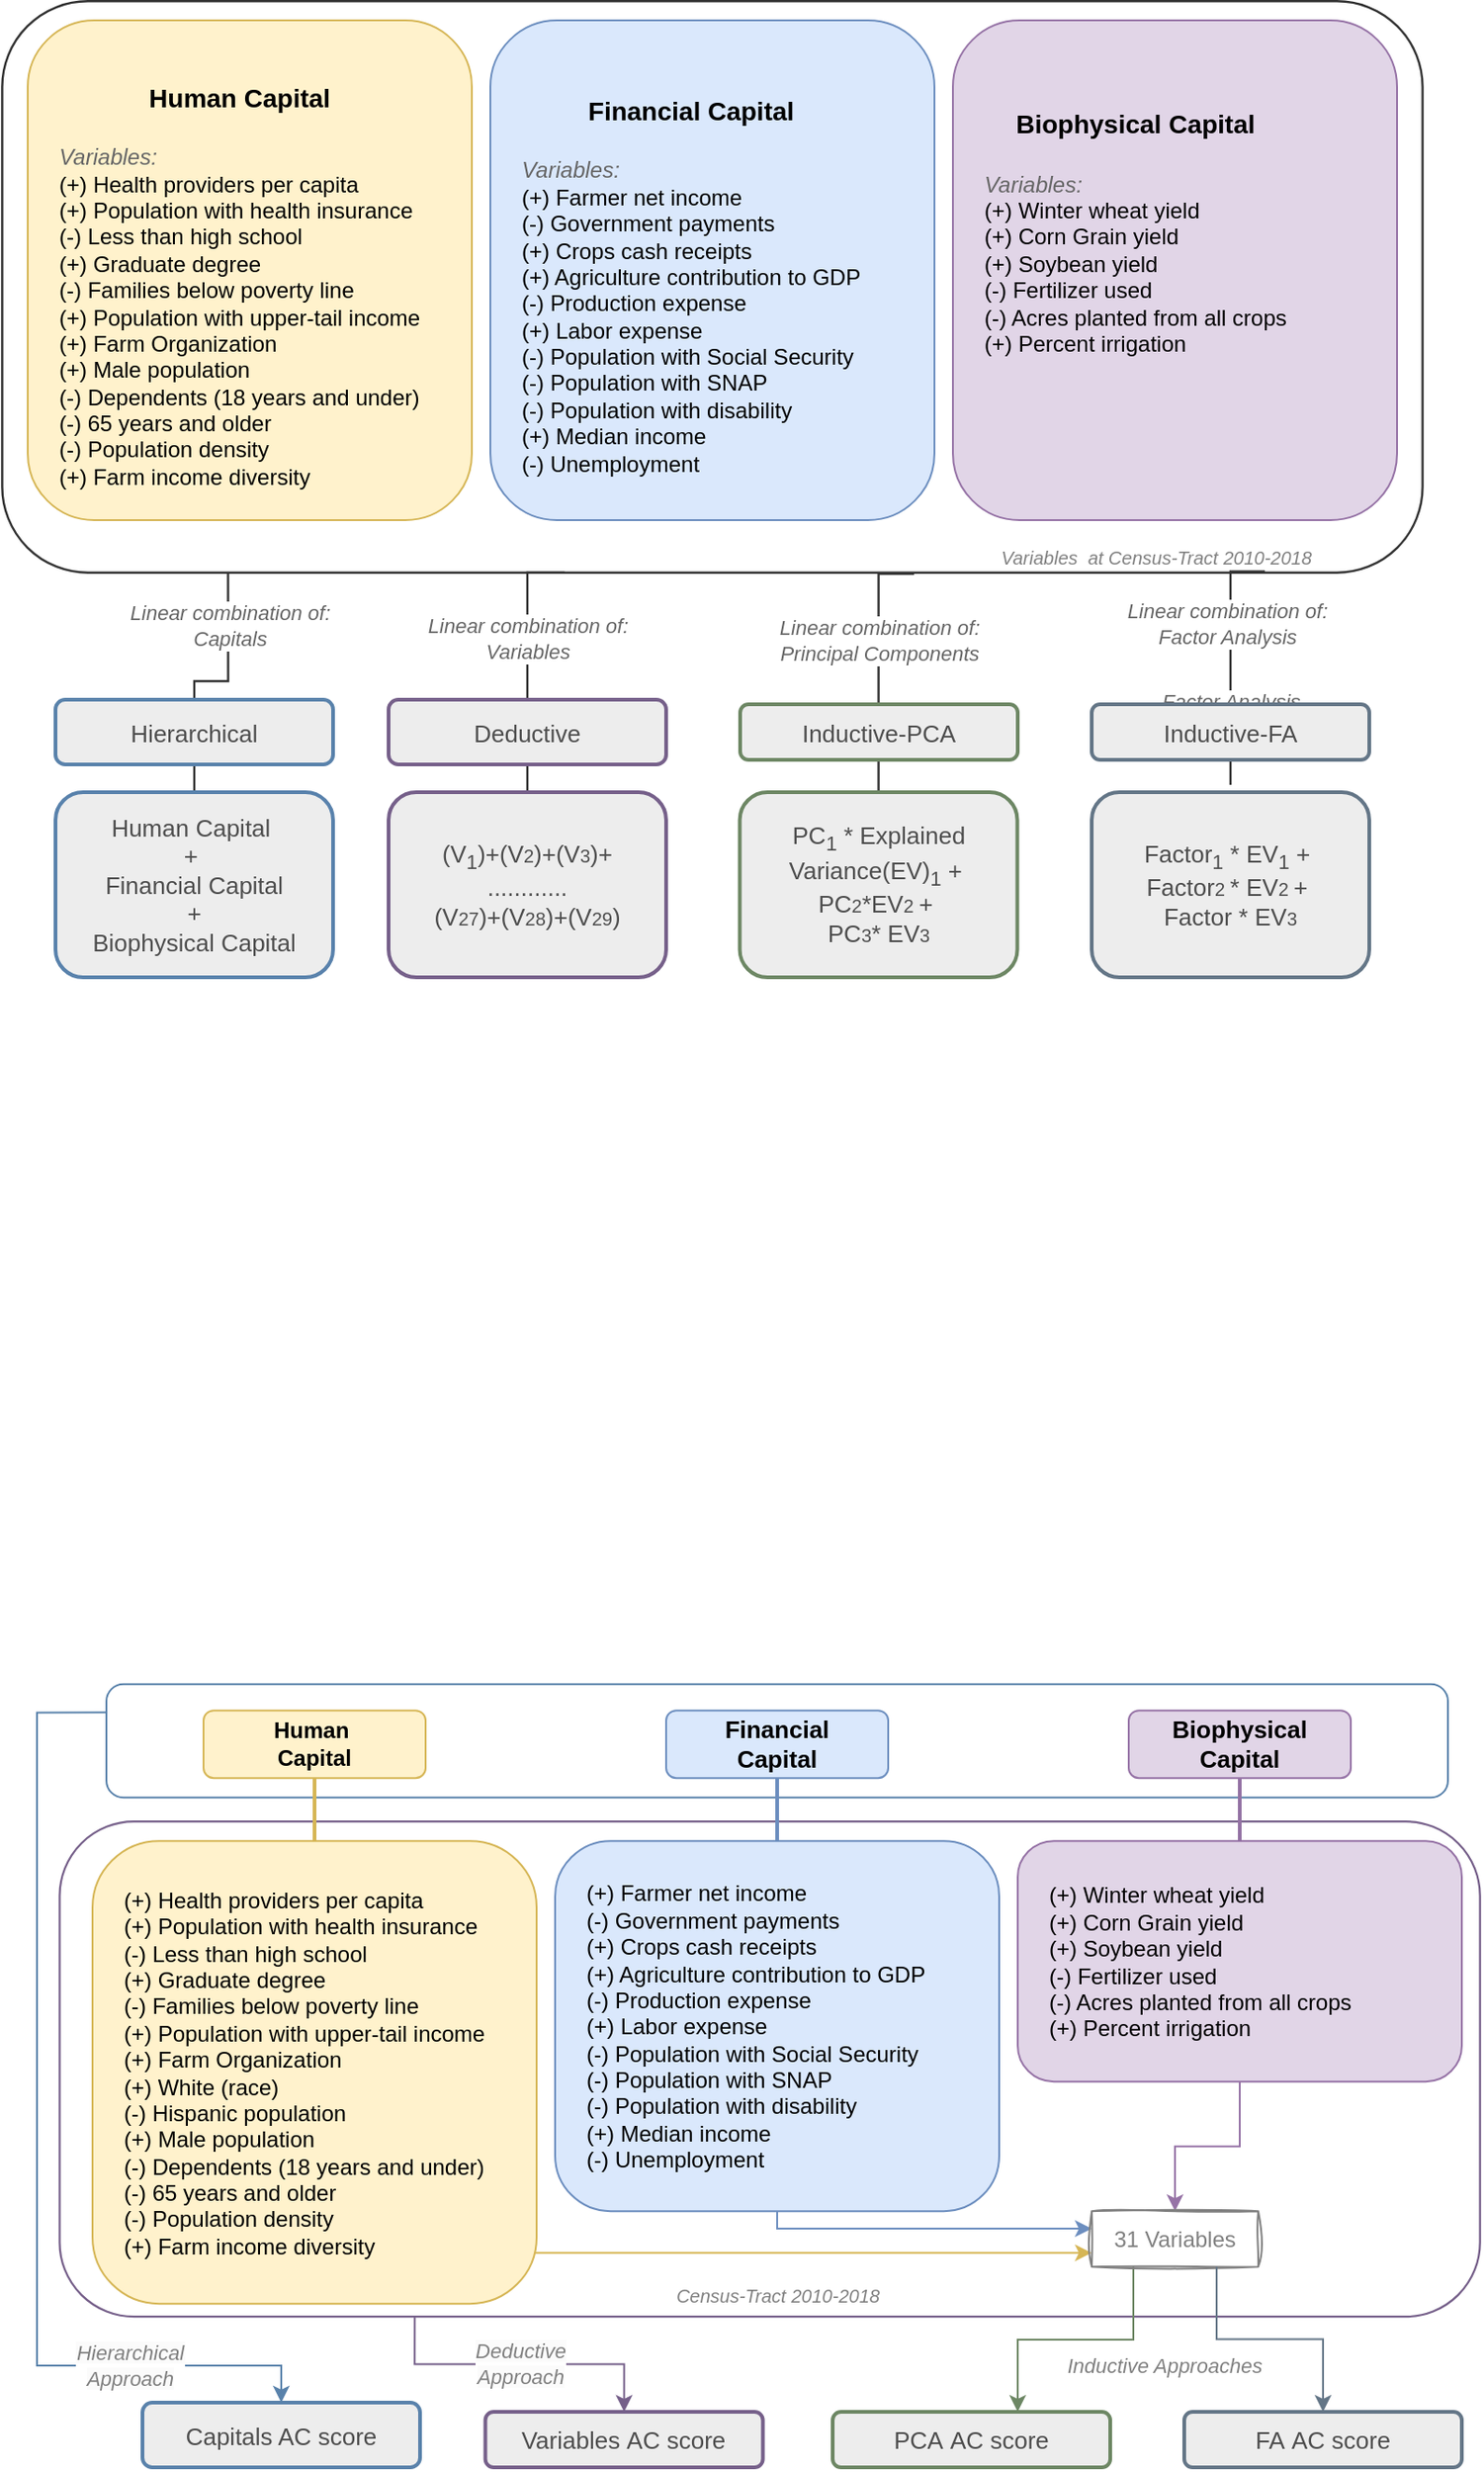 <mxfile version="28.2.7">
  <diagram name="Page-1" id="uicte08DCweA67_G2Nc7">
    <mxGraphModel dx="-149" dy="1557" grid="1" gridSize="10" guides="1" tooltips="1" connect="1" arrows="1" fold="1" page="1" pageScale="1" pageWidth="850" pageHeight="1100" math="0" shadow="0">
      <root>
        <mxCell id="0" />
        <mxCell id="1" parent="0" />
        <mxCell id="P7pHUC3pd_s34ctohrT5-37" style="edgeStyle=orthogonalEdgeStyle;rounded=0;orthogonalLoop=1;jettySize=auto;html=1;exitX=0.998;exitY=0.111;exitDx=0;exitDy=0;strokeColor=#333333;endArrow=none;endFill=0;exitPerimeter=0;strokeWidth=1.2;" parent="1" source="P7pHUC3pd_s34ctohrT5-15" edge="1">
          <mxGeometry relative="1" as="geometry">
            <mxPoint x="1497.5" y="-703.43" as="sourcePoint" />
            <mxPoint x="1555" y="-564" as="targetPoint" />
            <Array as="points">
              <mxPoint x="1555" y="-676" />
              <mxPoint x="1555" y="-676" />
            </Array>
          </mxGeometry>
        </mxCell>
        <mxCell id="ZO0ybk8iUZHRwVnjw4qg-4" value="Factor Analysis" style="edgeLabel;html=1;align=center;verticalAlign=middle;resizable=0;points=[];fontStyle=2;fontColor=#666666;" vertex="1" connectable="0" parent="P7pHUC3pd_s34ctohrT5-37">
          <mxGeometry x="0.311" y="1" relative="1" as="geometry">
            <mxPoint x="-1" y="1" as="offset" />
          </mxGeometry>
        </mxCell>
        <mxCell id="ZO0ybk8iUZHRwVnjw4qg-9" value="Linear combination of:&lt;div&gt;&lt;span&gt;Factor Analysis&lt;/span&gt;&lt;/div&gt;" style="edgeLabel;html=1;align=center;verticalAlign=middle;resizable=0;points=[];fontColor=#666666;fontStyle=2" vertex="1" connectable="0" parent="P7pHUC3pd_s34ctohrT5-37">
          <mxGeometry x="-0.164" y="-2" relative="1" as="geometry">
            <mxPoint y="-9" as="offset" />
          </mxGeometry>
        </mxCell>
        <mxCell id="ZO0ybk8iUZHRwVnjw4qg-14" style="edgeStyle=orthogonalEdgeStyle;rounded=0;orthogonalLoop=1;jettySize=auto;html=1;exitX=0.5;exitY=0;exitDx=0;exitDy=0;endArrow=none;endFill=0;strokeColor=#333333;strokeWidth=1.2;entryX=1.003;entryY=0.841;entryDx=0;entryDy=0;entryPerimeter=0;" edge="1" parent="1">
          <mxGeometry relative="1" as="geometry">
            <mxPoint x="995" y="-560.93" as="sourcePoint" />
            <mxPoint x="1013.252" y="-678.654" as="targetPoint" />
            <Array as="points">
              <mxPoint x="995" y="-620" />
              <mxPoint x="1013" y="-620" />
            </Array>
          </mxGeometry>
        </mxCell>
        <mxCell id="ZO0ybk8iUZHRwVnjw4qg-15" value="Linear combination of:&lt;div&gt;Capitals&lt;/div&gt;" style="edgeLabel;html=1;align=center;verticalAlign=middle;resizable=0;points=[];fontColor=#666666;fontStyle=2" vertex="1" connectable="0" parent="ZO0ybk8iUZHRwVnjw4qg-14">
          <mxGeometry x="0.391" relative="1" as="geometry">
            <mxPoint y="-13" as="offset" />
          </mxGeometry>
        </mxCell>
        <mxCell id="P7pHUC3pd_s34ctohrT5-35" value="" style="edgeStyle=orthogonalEdgeStyle;rounded=0;orthogonalLoop=1;jettySize=auto;html=1;entryX=0.5;entryY=0;entryDx=0;entryDy=0;strokeColor=#333333;fontColor=#808080;endArrow=none;endFill=0;exitX=1;exitY=0.604;exitDx=0;exitDy=0;exitPerimeter=0;strokeWidth=1.2;" parent="1" source="P7pHUC3pd_s34ctohrT5-15" target="9sbBYJrxRfBTwpqw4GhV-2" edge="1">
          <mxGeometry x="-1" y="-49" relative="1" as="geometry">
            <mxPoint x="-14" y="-3" as="offset" />
            <Array as="points">
              <mxPoint x="1175" y="-679" />
            </Array>
            <mxPoint x="1170" y="-698" as="sourcePoint" />
          </mxGeometry>
        </mxCell>
        <mxCell id="ZO0ybk8iUZHRwVnjw4qg-2" value="&lt;span style=&quot;&quot;&gt;Linear combination of:&lt;/span&gt;&lt;div&gt;Variables&lt;/div&gt;" style="edgeLabel;html=1;align=center;verticalAlign=middle;resizable=0;points=[];fontStyle=2;fontColor=#666666;" vertex="1" connectable="0" parent="P7pHUC3pd_s34ctohrT5-35">
          <mxGeometry x="0.674" y="1" relative="1" as="geometry">
            <mxPoint x="-1" y="-60" as="offset" />
          </mxGeometry>
        </mxCell>
        <mxCell id="ZO0ybk8iUZHRwVnjw4qg-5" style="edgeStyle=orthogonalEdgeStyle;rounded=0;orthogonalLoop=1;jettySize=auto;html=1;exitX=0.5;exitY=1;exitDx=0;exitDy=0;entryX=0.5;entryY=0;entryDx=0;entryDy=0;endArrow=none;endFill=0;dashed=1;dashPattern=8 8;strokeColor=light-dark(#ffffff, #ededed);" edge="1" parent="1" target="P7pHUC3pd_s34ctohrT5-17">
          <mxGeometry relative="1" as="geometry">
            <mxPoint x="1010" y="-980.43" as="sourcePoint" />
          </mxGeometry>
        </mxCell>
        <mxCell id="P7pHUC3pd_s34ctohrT5-36" value="" style="edgeStyle=orthogonalEdgeStyle;rounded=0;orthogonalLoop=1;jettySize=auto;html=1;fontColor=#808080;strokeColor=#333333;entryX=0.5;entryY=0;entryDx=0;entryDy=0;endArrow=none;endFill=0;exitX=1.002;exitY=0.358;exitDx=0;exitDy=0;exitPerimeter=0;strokeWidth=1.2;" parent="1" source="P7pHUC3pd_s34ctohrT5-15" target="9sbBYJrxRfBTwpqw4GhV-5" edge="1">
          <mxGeometry x="-0.44" y="22" relative="1" as="geometry">
            <Array as="points">
              <mxPoint x="1365" y="-678" />
            </Array>
            <mxPoint x="17" y="-8" as="offset" />
            <mxPoint x="1360" y="-600" as="targetPoint" />
            <mxPoint x="1365" y="-678" as="sourcePoint" />
          </mxGeometry>
        </mxCell>
        <mxCell id="ZO0ybk8iUZHRwVnjw4qg-3" value="&lt;span style=&quot;&quot;&gt;Linear combination of:&lt;/span&gt;&lt;div&gt;Principal Components&lt;/div&gt;" style="edgeLabel;html=1;align=center;verticalAlign=middle;resizable=0;points=[];fontStyle=2;fontColor=#666666;" vertex="1" connectable="0" parent="P7pHUC3pd_s34ctohrT5-36">
          <mxGeometry x="0.743" relative="1" as="geometry">
            <mxPoint y="-65" as="offset" />
          </mxGeometry>
        </mxCell>
        <mxCell id="P7pHUC3pd_s34ctohrT5-30" value="&lt;font style=&quot;font-size: 10px;&quot; color=&quot;#808080&quot;&gt;Variables&amp;nbsp; at Census-Tract 2010-2018&lt;/font&gt;" style="text;html=1;strokeColor=none;fillColor=none;align=center;verticalAlign=middle;whiteSpace=wrap;rounded=0;glass=0;sketch=1;curveFitting=1;jiggle=2;shadow=0;fontStyle=2;fontSize=10;" parent="1" vertex="1">
          <mxGeometry x="1430.01" y="-702" width="170.01" height="30" as="geometry" />
        </mxCell>
        <mxCell id="kjPytCBlo191vAN6Z_1w-1" value="&lt;font style=&quot;font-size: 13px;&quot;&gt;Capitals AC score&lt;/font&gt;" style="text;html=1;strokeColor=#5982AB;fillColor=#EDEDED;align=center;verticalAlign=middle;whiteSpace=wrap;rounded=1;fontSize=12;fontColor=#4D4D4D;fontFamily=Helvetica;labelBorderColor=none;labelBackgroundColor=none;strokeWidth=2;" parent="1" vertex="1">
          <mxGeometry x="967.01" y="310" width="150" height="35" as="geometry" />
        </mxCell>
        <mxCell id="kjPytCBlo191vAN6Z_1w-2" value="&lt;font style=&quot;font-size: 13px;&quot;&gt;&lt;font style=&quot;font-size: 13px;&quot;&gt;PCA&amp;nbsp;&lt;/font&gt;&lt;span style=&quot;&quot;&gt;AC score&lt;/span&gt;&lt;/font&gt;" style="text;html=1;strokeColor=#6D8764;fillColor=#EDEDED;align=center;verticalAlign=middle;whiteSpace=wrap;rounded=1;glass=0;shadow=0;fontColor=#4D4D4D;strokeWidth=2;" parent="1" vertex="1">
          <mxGeometry x="1340.01" y="315" width="150" height="30" as="geometry" />
        </mxCell>
        <mxCell id="kjPytCBlo191vAN6Z_1w-3" value="&lt;font style=&quot;font-size: 13px;&quot;&gt;&lt;font style=&quot;font-size: 13px;&quot;&gt;FA&amp;nbsp;&lt;/font&gt;&lt;span style=&quot;&quot;&gt;AC score&lt;/span&gt;&lt;/font&gt;" style="text;html=1;strokeColor=#647687;fillColor=#EDEDED;align=center;verticalAlign=middle;whiteSpace=wrap;rounded=1;glass=0;shadow=0;fontColor=#4D4D4D;strokeWidth=2;" parent="1" vertex="1">
          <mxGeometry x="1530.01" y="315" width="150" height="30" as="geometry" />
        </mxCell>
        <mxCell id="kjPytCBlo191vAN6Z_1w-4" value="&lt;span style=&quot;font-family: Helvetica; font-variant-ligatures: normal; font-variant-caps: normal; font-weight: 400; letter-spacing: normal; orphans: 2; text-align: center; text-indent: 0px; text-transform: none; widows: 2; word-spacing: 0px; -webkit-text-stroke-width: 0px; white-space: normal; background-color: rgb(251, 251, 251); text-decoration-thickness: initial; text-decoration-style: initial; text-decoration-color: initial; float: none; display: inline !important;&quot;&gt;&lt;font style=&quot;font-size: 11px;&quot;&gt;&lt;i&gt;Deductive Approach&lt;/i&gt;&lt;/font&gt;&lt;/span&gt;" style="edgeStyle=orthogonalEdgeStyle;rounded=0;orthogonalLoop=1;jettySize=auto;html=1;exitX=1;exitY=0.75;exitDx=0;exitDy=0;entryX=0.5;entryY=0;entryDx=0;entryDy=0;strokeColor=#76608A;fontColor=#808080;" parent="1" source="kjPytCBlo191vAN6Z_1w-5" target="kjPytCBlo191vAN6Z_1w-20" edge="1">
          <mxGeometry x="0.002" relative="1" as="geometry">
            <mxPoint as="offset" />
          </mxGeometry>
        </mxCell>
        <mxCell id="kjPytCBlo191vAN6Z_1w-5" value="" style="rounded=1;whiteSpace=wrap;html=1;fontSize=13;labelBorderColor=default;labelBackgroundColor=none;fillColor=none;strokeColor=#76608A;rotation=90;fontColor=#333333;strokeWidth=1.1;" parent="1" vertex="1">
          <mxGeometry x="1172.29" y="-253.97" width="267.5" height="767.59" as="geometry" />
        </mxCell>
        <mxCell id="kjPytCBlo191vAN6Z_1w-6" style="edgeStyle=orthogonalEdgeStyle;rounded=0;orthogonalLoop=1;jettySize=auto;html=1;exitX=0.995;exitY=0.832;exitDx=0;exitDy=0;strokeColor=#d6b656;exitPerimeter=0;fillColor=#fff2cc;entryX=0;entryY=0.75;entryDx=0;entryDy=0;" parent="1" target="kjPytCBlo191vAN6Z_1w-18" edge="1">
          <mxGeometry relative="1" as="geometry">
            <mxPoint x="1177.81" y="222.82" as="sourcePoint" />
            <mxPoint x="1514.01" y="214.82" as="targetPoint" />
            <Array as="points">
              <mxPoint x="1169.01" y="223.07" />
              <mxPoint x="1169.01" y="229.07" />
            </Array>
          </mxGeometry>
        </mxCell>
        <mxCell id="kjPytCBlo191vAN6Z_1w-7" value="&lt;div style=&quot;&quot;&gt;&lt;span style=&quot;background-color: initial;&quot;&gt;(+) Health providers per capita&lt;/span&gt;&lt;/div&gt;&lt;span style=&quot;background-color: initial;&quot;&gt;&lt;div style=&quot;&quot;&gt;&lt;span style=&quot;background-color: initial;&quot;&gt;(+) Population with health insurance&lt;/span&gt;&lt;/div&gt;&lt;/span&gt;&lt;span style=&quot;background-color: initial;&quot;&gt;&lt;div style=&quot;&quot;&gt;&lt;span style=&quot;background-color: initial;&quot;&gt;(-) Less than high school&lt;/span&gt;&lt;/div&gt;&lt;/span&gt;&lt;span style=&quot;background-color: initial;&quot;&gt;&lt;div style=&quot;&quot;&gt;&lt;span style=&quot;background-color: initial;&quot;&gt;(+) Graduate degree&lt;/span&gt;&lt;/div&gt;&lt;/span&gt;&lt;span style=&quot;background-color: initial;&quot;&gt;&lt;div style=&quot;&quot;&gt;&lt;span style=&quot;background-color: initial;&quot;&gt;(-) Families below poverty line&lt;/span&gt;&lt;/div&gt;&lt;/span&gt;&lt;span style=&quot;background-color: initial;&quot;&gt;&lt;div style=&quot;&quot;&gt;&lt;span style=&quot;background-color: initial;&quot;&gt;(+) Population with upper-tail income&lt;/span&gt;&lt;/div&gt;&lt;div style=&quot;&quot;&gt;(+) Farm Organization&lt;span style=&quot;background-color: initial;&quot;&gt;&lt;br&gt;&lt;/span&gt;&lt;/div&gt;&lt;/span&gt;&lt;span style=&quot;background-color: initial;&quot;&gt;&lt;div style=&quot;&quot;&gt;&lt;span style=&quot;background-color: initial;&quot;&gt;(+) White (race)&lt;/span&gt;&lt;/div&gt;&lt;/span&gt;&lt;span style=&quot;background-color: initial;&quot;&gt;&lt;div style=&quot;&quot;&gt;&lt;span style=&quot;background-color: initial;&quot;&gt;(-) Hispanic population&lt;/span&gt;&lt;/div&gt;&lt;/span&gt;&lt;span style=&quot;background-color: initial;&quot;&gt;&lt;div style=&quot;&quot;&gt;&lt;span style=&quot;background-color: initial;&quot;&gt;(+) Male population&lt;/span&gt;&lt;/div&gt;&lt;/span&gt;&lt;span style=&quot;background-color: initial;&quot;&gt;&lt;div style=&quot;&quot;&gt;&lt;span style=&quot;background-color: initial;&quot;&gt;(-) Dependents (18 years and under)&lt;/span&gt;&lt;/div&gt;&lt;/span&gt;&lt;span style=&quot;background-color: initial;&quot;&gt;&lt;div style=&quot;&quot;&gt;&lt;span style=&quot;background-color: initial;&quot;&gt;(-) 65 years and older&lt;/span&gt;&lt;/div&gt;&lt;/span&gt;&lt;span style=&quot;background-color: initial;&quot;&gt;&lt;div style=&quot;&quot;&gt;&lt;span style=&quot;background-color: initial;&quot;&gt;(-) Population density&lt;/span&gt;&lt;/div&gt;&lt;/span&gt;&lt;span style=&quot;background-color: initial;&quot;&gt;&lt;div style=&quot;&quot;&gt;&lt;span style=&quot;background-color: initial;&quot;&gt;(+) Farm income diversity&amp;nbsp;&lt;/span&gt;&lt;/div&gt;&lt;/span&gt;" style="whiteSpace=wrap;html=1;rounded=1;fillColor=#fff2cc;strokeColor=#d6b656;align=left;spacingLeft=15;" parent="1" vertex="1">
          <mxGeometry x="940.01" y="6.57" width="240" height="250" as="geometry" />
        </mxCell>
        <mxCell id="kjPytCBlo191vAN6Z_1w-8" style="edgeStyle=orthogonalEdgeStyle;rounded=0;orthogonalLoop=1;jettySize=auto;html=1;entryX=0;entryY=0.346;entryDx=0;entryDy=0;strokeColor=#6c8ebf;exitX=0.5;exitY=1;exitDx=0;exitDy=0;fillColor=#dae8fc;entryPerimeter=0;" parent="1" source="kjPytCBlo191vAN6Z_1w-9" target="kjPytCBlo191vAN6Z_1w-18" edge="1">
          <mxGeometry relative="1" as="geometry">
            <mxPoint x="1400.01" y="238.56" as="targetPoint" />
            <mxPoint x="1315.01" y="216.06" as="sourcePoint" />
            <Array as="points">
              <mxPoint x="1310.01" y="216.07" />
              <mxPoint x="1480.01" y="216.07" />
            </Array>
          </mxGeometry>
        </mxCell>
        <mxCell id="kjPytCBlo191vAN6Z_1w-9" value="&lt;div style=&quot;&quot;&gt;&lt;span style=&quot;background-color: initial;&quot;&gt;(+) Farmer net income&lt;/span&gt;&lt;/div&gt;&lt;span style=&quot;background-color: initial;&quot;&gt;&lt;div style=&quot;&quot;&gt;&lt;span style=&quot;background-color: initial;&quot;&gt;(-) Government payments&lt;/span&gt;&lt;/div&gt;&lt;/span&gt;&lt;span style=&quot;background-color: initial;&quot;&gt;&lt;div style=&quot;&quot;&gt;&lt;span style=&quot;background-color: initial;&quot;&gt;(+) Crops cash receipts&lt;/span&gt;&lt;/div&gt;&lt;/span&gt;&lt;span style=&quot;background-color: initial;&quot;&gt;&lt;div style=&quot;&quot;&gt;&lt;span style=&quot;background-color: initial;&quot;&gt;(+) Agriculture contribution to GDP&lt;/span&gt;&lt;/div&gt;&lt;/span&gt;&lt;span style=&quot;background-color: initial;&quot;&gt;&lt;div style=&quot;&quot;&gt;&lt;span style=&quot;background-color: initial;&quot;&gt;(-) Production expense&lt;/span&gt;&lt;/div&gt;&lt;/span&gt;&lt;span style=&quot;background-color: initial;&quot;&gt;&lt;div style=&quot;&quot;&gt;&lt;span style=&quot;background-color: initial;&quot;&gt;(+) Labor expense&lt;/span&gt;&lt;/div&gt;&lt;/span&gt;&lt;span style=&quot;background-color: initial;&quot;&gt;&lt;div style=&quot;&quot;&gt;&lt;span style=&quot;background-color: initial;&quot;&gt;(-) Population with Social Security&lt;/span&gt;&lt;/div&gt;&lt;/span&gt;&lt;span style=&quot;background-color: initial;&quot;&gt;&lt;div style=&quot;&quot;&gt;&lt;span style=&quot;background-color: initial;&quot;&gt;(-) Population with SNAP&lt;/span&gt;&lt;/div&gt;&lt;/span&gt;&lt;span style=&quot;background-color: initial;&quot;&gt;&lt;div style=&quot;&quot;&gt;&lt;span style=&quot;background-color: initial;&quot;&gt;(-) Population with disability&lt;/span&gt;&lt;/div&gt;&lt;/span&gt;&lt;span style=&quot;background-color: initial;&quot;&gt;&lt;div style=&quot;&quot;&gt;&lt;span style=&quot;background-color: initial;&quot;&gt;(+) Median income&lt;/span&gt;&lt;/div&gt;&lt;/span&gt;&lt;span style=&quot;background-color: initial;&quot;&gt;&lt;div style=&quot;&quot;&gt;&lt;span style=&quot;background-color: initial;&quot;&gt;(-) Unemployment&lt;/span&gt;&lt;/div&gt;&lt;/span&gt;" style="whiteSpace=wrap;html=1;rounded=1;fillColor=#dae8fc;strokeColor=#6c8ebf;align=left;spacingLeft=15;" parent="1" vertex="1">
          <mxGeometry x="1190.01" y="6.57" width="240" height="200" as="geometry" />
        </mxCell>
        <mxCell id="kjPytCBlo191vAN6Z_1w-10" value="&lt;i style=&quot;forced-color-adjust: none; font-family: Helvetica; font-variant-ligatures: normal; font-variant-caps: normal; font-weight: 400; letter-spacing: normal; orphans: 2; text-align: center; text-indent: 0px; text-transform: none; widows: 2; word-spacing: 0px; -webkit-text-stroke-width: 0px; white-space: normal; background-color: rgb(251, 251, 251); text-decoration-thickness: initial; text-decoration-style: initial; text-decoration-color: initial;&quot;&gt;Hierarchical Approach&lt;/i&gt;" style="edgeStyle=orthogonalEdgeStyle;rounded=0;orthogonalLoop=1;jettySize=auto;html=1;exitX=0.25;exitY=1;exitDx=0;exitDy=0;strokeColor=#5982AB;fontColor=#808080;" parent="1" source="kjPytCBlo191vAN6Z_1w-11" target="kjPytCBlo191vAN6Z_1w-1" edge="1">
          <mxGeometry x="0.624" relative="1" as="geometry">
            <Array as="points">
              <mxPoint x="910.01" y="-63" />
              <mxPoint x="910.01" y="290" />
              <mxPoint x="1042.01" y="290" />
            </Array>
            <mxPoint as="offset" />
          </mxGeometry>
        </mxCell>
        <mxCell id="kjPytCBlo191vAN6Z_1w-11" value="" style="rounded=1;whiteSpace=wrap;html=1;labelBackgroundColor=none;labelBorderColor=default;strokeColor=#5982AB;fontSize=13;fillColor=none;gradientColor=default;rotation=90;" parent="1" vertex="1">
          <mxGeometry x="1279.37" y="-410" width="61.28" height="725" as="geometry" />
        </mxCell>
        <mxCell id="kjPytCBlo191vAN6Z_1w-12" style="edgeStyle=orthogonalEdgeStyle;rounded=0;orthogonalLoop=1;jettySize=auto;html=1;exitX=0.5;exitY=1;exitDx=0;exitDy=0;entryX=0.5;entryY=0;entryDx=0;entryDy=0;strokeColor=#9673a6;fillColor=#e1d5e7;" parent="1" source="kjPytCBlo191vAN6Z_1w-13" target="kjPytCBlo191vAN6Z_1w-18" edge="1">
          <mxGeometry relative="1" as="geometry" />
        </mxCell>
        <mxCell id="kjPytCBlo191vAN6Z_1w-13" value="&lt;div style=&quot;&quot;&gt;&lt;span style=&quot;background-color: initial;&quot;&gt;(+) Winter wheat yield&lt;/span&gt;&lt;/div&gt;&lt;span style=&quot;background-color: initial;&quot;&gt;&lt;div style=&quot;&quot;&gt;&lt;span style=&quot;background-color: initial;&quot;&gt;(+) Corn Grain yield&lt;/span&gt;&lt;/div&gt;&lt;/span&gt;&lt;span style=&quot;background-color: initial;&quot;&gt;&lt;div style=&quot;&quot;&gt;&lt;span style=&quot;background-color: initial;&quot;&gt;(+) Soybean yield&lt;/span&gt;&lt;/div&gt;&lt;/span&gt;&lt;span style=&quot;background-color: initial;&quot;&gt;&lt;div style=&quot;&quot;&gt;&lt;span style=&quot;background-color: initial;&quot;&gt;(-) Fertilizer used&lt;/span&gt;&lt;/div&gt;&lt;/span&gt;&lt;span style=&quot;background-color: initial;&quot;&gt;&lt;div style=&quot;&quot;&gt;&lt;span style=&quot;background-color: initial;&quot;&gt;(-) Acres planted from all crops&lt;/span&gt;&lt;/div&gt;&lt;/span&gt;&lt;span style=&quot;background-color: initial;&quot;&gt;&lt;div style=&quot;&quot;&gt;&lt;span style=&quot;background-color: initial;&quot;&gt;(+) Percent irrigation&lt;/span&gt;&lt;/div&gt;&lt;/span&gt;" style="html=1;rounded=1;fillColor=#e1d5e7;strokeColor=#9673a6;align=left;horizontal=1;whiteSpace=wrap;spacingLeft=15;" parent="1" vertex="1">
          <mxGeometry x="1440.01" y="6.57" width="240" height="130" as="geometry" />
        </mxCell>
        <mxCell id="kjPytCBlo191vAN6Z_1w-22" style="edgeStyle=orthogonalEdgeStyle;rounded=0;orthogonalLoop=1;jettySize=auto;html=1;exitX=0.5;exitY=1;exitDx=0;exitDy=0;endArrow=none;endFill=0;fillColor=#fff2cc;strokeColor=#d6b656;strokeWidth=2;" parent="1" source="kjPytCBlo191vAN6Z_1w-14" target="kjPytCBlo191vAN6Z_1w-7" edge="1">
          <mxGeometry relative="1" as="geometry" />
        </mxCell>
        <mxCell id="kjPytCBlo191vAN6Z_1w-14" value="&lt;b&gt;Human&amp;nbsp;&lt;/b&gt;&lt;div&gt;&lt;b&gt;Capital&lt;/b&gt;&lt;/div&gt;" style="whiteSpace=wrap;html=1;fillColor=#fff2cc;strokeColor=#d6b656;rounded=1;" parent="1" vertex="1">
          <mxGeometry x="1000.01" y="-63.93" width="120" height="36.5" as="geometry" />
        </mxCell>
        <mxCell id="kjPytCBlo191vAN6Z_1w-23" style="edgeStyle=orthogonalEdgeStyle;rounded=0;orthogonalLoop=1;jettySize=auto;html=1;exitX=0.5;exitY=1;exitDx=0;exitDy=0;entryX=0.5;entryY=0;entryDx=0;entryDy=0;endArrow=none;endFill=0;strokeColor=light-dark(#6c8ebf, #ededed);strokeWidth=2;" parent="1" source="kjPytCBlo191vAN6Z_1w-15" target="kjPytCBlo191vAN6Z_1w-9" edge="1">
          <mxGeometry relative="1" as="geometry" />
        </mxCell>
        <mxCell id="kjPytCBlo191vAN6Z_1w-15" value="&lt;b&gt;&lt;font style=&quot;font-size: 13px;&quot;&gt;Financial&lt;/font&gt;&lt;/b&gt;&lt;div&gt;&lt;b&gt;&lt;font style=&quot;font-size: 13px;&quot;&gt;Capital&lt;/font&gt;&lt;/b&gt;&lt;/div&gt;" style="whiteSpace=wrap;html=1;fillColor=#dae8fc;strokeColor=#6c8ebf;rounded=1;" parent="1" vertex="1">
          <mxGeometry x="1250.01" y="-63.93" width="120" height="36.5" as="geometry" />
        </mxCell>
        <mxCell id="kjPytCBlo191vAN6Z_1w-24" style="edgeStyle=orthogonalEdgeStyle;rounded=0;orthogonalLoop=1;jettySize=auto;html=1;exitX=0.5;exitY=1;exitDx=0;exitDy=0;strokeColor=light-dark(#9472a4, #ededed);strokeWidth=2;endArrow=none;endFill=0;" parent="1" source="kjPytCBlo191vAN6Z_1w-16" target="kjPytCBlo191vAN6Z_1w-13" edge="1">
          <mxGeometry relative="1" as="geometry" />
        </mxCell>
        <mxCell id="kjPytCBlo191vAN6Z_1w-16" value="&lt;b&gt;Biophysical Capital&lt;/b&gt;" style="whiteSpace=wrap;html=1;fillColor=#e1d5e7;strokeColor=#9673a6;rounded=1;fontSize=13;" parent="1" vertex="1">
          <mxGeometry x="1500.01" y="-63.93" width="120" height="36.5" as="geometry" />
        </mxCell>
        <mxCell id="kjPytCBlo191vAN6Z_1w-17" value="&lt;i&gt;Inductive Approaches&lt;/i&gt;" style="edgeStyle=orthogonalEdgeStyle;rounded=0;orthogonalLoop=1;jettySize=auto;html=1;exitX=0.25;exitY=1;exitDx=0;exitDy=0;fontColor=#808080;strokeColor=#6D8764;" parent="1" source="kjPytCBlo191vAN6Z_1w-18" target="kjPytCBlo191vAN6Z_1w-2" edge="1">
          <mxGeometry x="-0.44" y="22" relative="1" as="geometry">
            <Array as="points">
              <mxPoint x="1503.01" y="276" />
              <mxPoint x="1440.01" y="276" />
            </Array>
            <mxPoint x="17" y="-8" as="offset" />
          </mxGeometry>
        </mxCell>
        <mxCell id="kjPytCBlo191vAN6Z_1w-18" value="&lt;font color=&quot;#808080&quot;&gt;31 Variables&lt;/font&gt;" style="text;html=1;strokeColor=#808080;fillColor=none;align=center;verticalAlign=middle;whiteSpace=wrap;rounded=0;glass=0;sketch=1;curveFitting=1;jiggle=2;shadow=0;" parent="1" vertex="1">
          <mxGeometry x="1480.01" y="206.57" width="90" height="30" as="geometry" />
        </mxCell>
        <mxCell id="kjPytCBlo191vAN6Z_1w-19" value="&lt;font style=&quot;font-size: 10px;&quot; color=&quot;#808080&quot;&gt;Census-Tract 2010-2018&lt;/font&gt;" style="text;html=1;strokeColor=none;fillColor=none;align=center;verticalAlign=middle;whiteSpace=wrap;rounded=0;glass=0;sketch=1;curveFitting=1;jiggle=2;shadow=0;fontStyle=2;fontSize=10;" parent="1" vertex="1">
          <mxGeometry x="1240.53" y="236.57" width="138.97" height="30" as="geometry" />
        </mxCell>
        <mxCell id="kjPytCBlo191vAN6Z_1w-20" value="&lt;font style=&quot;font-size: 13px;&quot;&gt;Variables&amp;nbsp;AC score&lt;/font&gt;" style="text;html=1;strokeColor=#76608A;fillColor=#EDEDED;align=center;verticalAlign=middle;whiteSpace=wrap;rounded=1;fontSize=12;fontColor=#4D4D4D;strokeWidth=2;labelBorderColor=none;labelBackgroundColor=none;" parent="1" vertex="1">
          <mxGeometry x="1152.29" y="315" width="150" height="30" as="geometry" />
        </mxCell>
        <mxCell id="kjPytCBlo191vAN6Z_1w-21" style="edgeStyle=orthogonalEdgeStyle;rounded=0;orthogonalLoop=1;jettySize=auto;html=1;exitX=0.75;exitY=1;exitDx=0;exitDy=0;entryX=0.5;entryY=0;entryDx=0;entryDy=0;strokeColor=#647687;" parent="1" source="kjPytCBlo191vAN6Z_1w-18" target="kjPytCBlo191vAN6Z_1w-3" edge="1">
          <mxGeometry relative="1" as="geometry">
            <mxPoint x="1535.01" y="247" as="sourcePoint" />
            <mxPoint x="1425.01" y="325" as="targetPoint" />
          </mxGeometry>
        </mxCell>
        <mxCell id="ZO0ybk8iUZHRwVnjw4qg-17" value="" style="group" vertex="1" connectable="0" parent="1">
          <mxGeometry x="891.205" y="-987.34" width="767.59" height="308.69" as="geometry" />
        </mxCell>
        <mxCell id="P7pHUC3pd_s34ctohrT5-15" value="" style="rounded=1;whiteSpace=wrap;html=1;fontSize=13;labelBorderColor=default;labelBackgroundColor=none;fillColor=none;strokeColor=#333333;rotation=90;fontColor=#333333;strokeWidth=1.2;" parent="ZO0ybk8iUZHRwVnjw4qg-17" vertex="1">
          <mxGeometry x="229.45" y="-229.45" width="308.69" height="767.59" as="geometry" />
        </mxCell>
        <mxCell id="ZO0ybk8iUZHRwVnjw4qg-16" value="" style="group" vertex="1" connectable="0" parent="ZO0ybk8iUZHRwVnjw4qg-17">
          <mxGeometry x="13.795" y="10.34" width="740" height="270" as="geometry" />
        </mxCell>
        <mxCell id="P7pHUC3pd_s34ctohrT5-17" value="&lt;div style=&quot;text-align: center;&quot;&gt;&lt;font style=&quot;font-size: 14px;&quot;&gt;&lt;b style=&quot;&quot;&gt;&lt;br&gt;&lt;/b&gt;&lt;/font&gt;&lt;/div&gt;&lt;div style=&quot;text-align: center;&quot;&gt;&lt;font style=&quot;font-size: 14px;&quot;&gt;&lt;b style=&quot;&quot;&gt;Human &lt;/b&gt;&lt;b style=&quot;background-color: transparent; color: light-dark(rgb(0, 0, 0), rgb(255, 255, 255));&quot;&gt;Capital&lt;/b&gt;&lt;/font&gt;&lt;/div&gt;&lt;div style=&quot;text-align: center;&quot;&gt;&lt;font style=&quot;font-size: 14px;&quot;&gt;&lt;b style=&quot;background-color: transparent; color: light-dark(rgb(0, 0, 0), rgb(255, 255, 255));&quot;&gt;&lt;br&gt;&lt;/b&gt;&lt;/font&gt;&lt;/div&gt;&lt;div style=&quot;&quot;&gt;&lt;font style=&quot;color: light-dark(rgb(102, 102, 102), rgb(255, 255, 255));&quot;&gt;&lt;span style=&quot;background-color: transparent;&quot;&gt;&lt;i style=&quot;&quot;&gt;Variables:&lt;/i&gt;&lt;/span&gt;&lt;/font&gt;&lt;/div&gt;&lt;div style=&quot;&quot;&gt;&lt;span style=&quot;background-color: initial;&quot;&gt;(+) Health providers per capita&lt;/span&gt;&lt;/div&gt;&lt;span style=&quot;background-color: initial;&quot;&gt;&lt;div style=&quot;&quot;&gt;&lt;span style=&quot;background-color: initial;&quot;&gt;(+) Population with health insurance&lt;/span&gt;&lt;/div&gt;&lt;/span&gt;&lt;span style=&quot;background-color: initial;&quot;&gt;&lt;div style=&quot;&quot;&gt;&lt;span style=&quot;background-color: initial;&quot;&gt;(-) Less than high school&lt;/span&gt;&lt;/div&gt;&lt;/span&gt;&lt;span style=&quot;background-color: initial;&quot;&gt;&lt;div style=&quot;&quot;&gt;&lt;span style=&quot;background-color: initial;&quot;&gt;(+) Graduate degree&lt;/span&gt;&lt;/div&gt;&lt;/span&gt;&lt;span style=&quot;background-color: initial;&quot;&gt;&lt;div style=&quot;&quot;&gt;&lt;span style=&quot;background-color: initial;&quot;&gt;(-) Families below poverty line&lt;/span&gt;&lt;/div&gt;&lt;/span&gt;&lt;span style=&quot;background-color: initial;&quot;&gt;&lt;div style=&quot;&quot;&gt;&lt;span style=&quot;background-color: initial;&quot;&gt;(+) Population with upper-tail income&lt;/span&gt;&lt;/div&gt;&lt;div style=&quot;&quot;&gt;(+) Farm Organization&lt;/div&gt;&lt;/span&gt;&lt;span style=&quot;background-color: initial;&quot;&gt;&lt;div style=&quot;&quot;&gt;&lt;span style=&quot;background-color: initial;&quot;&gt;(+) Male population&lt;/span&gt;&lt;/div&gt;&lt;/span&gt;&lt;span style=&quot;background-color: initial;&quot;&gt;&lt;div style=&quot;&quot;&gt;&lt;span style=&quot;background-color: initial;&quot;&gt;(-) Dependents (18 years and under)&lt;/span&gt;&lt;/div&gt;&lt;/span&gt;&lt;span style=&quot;background-color: initial;&quot;&gt;&lt;div style=&quot;&quot;&gt;&lt;span style=&quot;background-color: initial;&quot;&gt;(-) 65 years and older&lt;/span&gt;&lt;/div&gt;&lt;/span&gt;&lt;span style=&quot;background-color: initial;&quot;&gt;&lt;div style=&quot;&quot;&gt;&lt;span style=&quot;background-color: initial;&quot;&gt;(-) Population density&lt;/span&gt;&lt;/div&gt;&lt;/span&gt;&lt;span style=&quot;background-color: initial;&quot;&gt;&lt;div style=&quot;&quot;&gt;&lt;span style=&quot;background-color: initial;&quot;&gt;(+) Farm income diversity&amp;nbsp;&lt;/span&gt;&lt;/div&gt;&lt;/span&gt;" style="whiteSpace=wrap;html=1;rounded=1;fillColor=#fff2cc;strokeColor=#d6b656;align=left;spacingLeft=15;" parent="ZO0ybk8iUZHRwVnjw4qg-16" vertex="1">
          <mxGeometry width="240" height="270" as="geometry" />
        </mxCell>
        <mxCell id="P7pHUC3pd_s34ctohrT5-19" value="&lt;div style=&quot;&quot;&gt;&lt;div style=&quot;text-align: center;&quot;&gt;&lt;font style=&quot;font-size: 14px;&quot;&gt;&lt;b&gt;&lt;br&gt;&lt;/b&gt;&lt;/font&gt;&lt;/div&gt;&lt;div style=&quot;text-align: center;&quot;&gt;&lt;font style=&quot;font-size: 14px;&quot;&gt;&lt;b&gt;Financial&amp;nbsp;&lt;/b&gt;&lt;b style=&quot;background-color: transparent; color: light-dark(rgb(0, 0, 0), rgb(255, 255, 255));&quot;&gt;Capital&lt;/b&gt;&lt;/font&gt;&lt;/div&gt;&lt;div style=&quot;text-align: center;&quot;&gt;&lt;font style=&quot;font-size: 14px;&quot;&gt;&lt;b style=&quot;background-color: transparent; color: light-dark(rgb(0, 0, 0), rgb(255, 255, 255));&quot;&gt;&lt;br&gt;&lt;/b&gt;&lt;/font&gt;&lt;/div&gt;&lt;div&gt;&lt;font style=&quot;color: light-dark(rgb(102, 102, 102), rgb(255, 255, 255));&quot;&gt;&lt;span style=&quot;background-color: transparent;&quot;&gt;&lt;i&gt;Variables:&lt;/i&gt;&lt;/span&gt;&lt;/font&gt;&lt;/div&gt;&lt;/div&gt;&lt;div style=&quot;&quot;&gt;&lt;span style=&quot;background-color: initial;&quot;&gt;(+) Farmer net income&lt;/span&gt;&lt;/div&gt;&lt;span style=&quot;background-color: initial;&quot;&gt;&lt;div style=&quot;&quot;&gt;&lt;span style=&quot;background-color: initial;&quot;&gt;(-) Government payments&lt;/span&gt;&lt;/div&gt;&lt;/span&gt;&lt;span style=&quot;background-color: initial;&quot;&gt;&lt;div style=&quot;&quot;&gt;&lt;span style=&quot;background-color: initial;&quot;&gt;(+) Crops cash receipts&lt;/span&gt;&lt;/div&gt;&lt;/span&gt;&lt;span style=&quot;background-color: initial;&quot;&gt;&lt;div style=&quot;&quot;&gt;&lt;span style=&quot;background-color: initial;&quot;&gt;(+) Agriculture contribution to GDP&lt;/span&gt;&lt;/div&gt;&lt;/span&gt;&lt;span style=&quot;background-color: initial;&quot;&gt;&lt;div style=&quot;&quot;&gt;&lt;span style=&quot;background-color: initial;&quot;&gt;(-) Production expense&lt;/span&gt;&lt;/div&gt;&lt;/span&gt;&lt;span style=&quot;background-color: initial;&quot;&gt;&lt;div style=&quot;&quot;&gt;&lt;span style=&quot;background-color: initial;&quot;&gt;(+) Labor expense&lt;/span&gt;&lt;/div&gt;&lt;/span&gt;&lt;span style=&quot;background-color: initial;&quot;&gt;&lt;div style=&quot;&quot;&gt;&lt;span style=&quot;background-color: initial;&quot;&gt;(-) Population with Social Security&lt;/span&gt;&lt;/div&gt;&lt;/span&gt;&lt;span style=&quot;background-color: initial;&quot;&gt;&lt;div style=&quot;&quot;&gt;&lt;span style=&quot;background-color: initial;&quot;&gt;(-) Population with SNAP&lt;/span&gt;&lt;/div&gt;&lt;/span&gt;&lt;span style=&quot;background-color: initial;&quot;&gt;&lt;div style=&quot;&quot;&gt;&lt;span style=&quot;background-color: initial;&quot;&gt;(-) Population with disability&lt;/span&gt;&lt;/div&gt;&lt;/span&gt;&lt;span style=&quot;background-color: initial;&quot;&gt;&lt;div style=&quot;&quot;&gt;&lt;span style=&quot;background-color: initial;&quot;&gt;(+) Median income&lt;/span&gt;&lt;/div&gt;&lt;/span&gt;&lt;span style=&quot;background-color: initial;&quot;&gt;&lt;div style=&quot;&quot;&gt;&lt;span style=&quot;background-color: initial;&quot;&gt;(-) Unemployment&lt;/span&gt;&lt;/div&gt;&lt;/span&gt;" style="whiteSpace=wrap;html=1;rounded=1;fillColor=#dae8fc;strokeColor=#6c8ebf;align=left;spacingLeft=15;" parent="ZO0ybk8iUZHRwVnjw4qg-16" vertex="1">
          <mxGeometry x="250" width="240" height="270" as="geometry" />
        </mxCell>
        <mxCell id="P7pHUC3pd_s34ctohrT5-23" value="&lt;div style=&quot;&quot;&gt;&lt;div style=&quot;text-align: center;&quot;&gt;&lt;font style=&quot;font-size: 14px;&quot;&gt;&lt;b&gt;&lt;br&gt;&lt;/b&gt;&lt;/font&gt;&lt;/div&gt;&lt;div style=&quot;text-align: center;&quot;&gt;&lt;font style=&quot;font-size: 14px;&quot;&gt;&lt;b&gt;Biophysical&amp;nbsp;&lt;/b&gt;&lt;b style=&quot;background-color: transparent; color: light-dark(rgb(0, 0, 0), rgb(255, 255, 255));&quot;&gt;Capital&lt;/b&gt;&lt;/font&gt;&lt;/div&gt;&lt;div style=&quot;text-align: center;&quot;&gt;&lt;font style=&quot;font-size: 14px;&quot;&gt;&lt;b style=&quot;background-color: transparent; color: light-dark(rgb(0, 0, 0), rgb(255, 255, 255));&quot;&gt;&lt;br&gt;&lt;/b&gt;&lt;/font&gt;&lt;/div&gt;&lt;div&gt;&lt;font style=&quot;color: light-dark(rgb(102, 102, 102), rgb(255, 255, 255));&quot;&gt;&lt;span style=&quot;background-color: transparent;&quot;&gt;&lt;i&gt;Variables:&lt;/i&gt;&lt;/span&gt;&lt;/font&gt;&lt;/div&gt;&lt;/div&gt;&lt;div style=&quot;&quot;&gt;&lt;span style=&quot;background-color: initial;&quot;&gt;(+) Winter wheat yield&lt;/span&gt;&lt;/div&gt;&lt;span style=&quot;background-color: initial;&quot;&gt;&lt;div style=&quot;&quot;&gt;&lt;span style=&quot;background-color: initial;&quot;&gt;(+) Corn Grain yield&lt;/span&gt;&lt;/div&gt;&lt;/span&gt;&lt;span style=&quot;background-color: initial;&quot;&gt;&lt;div style=&quot;&quot;&gt;&lt;span style=&quot;background-color: initial;&quot;&gt;(+) Soybean yield&lt;/span&gt;&lt;/div&gt;&lt;/span&gt;&lt;span style=&quot;background-color: initial;&quot;&gt;&lt;div style=&quot;&quot;&gt;&lt;span style=&quot;background-color: initial;&quot;&gt;(-) Fertilizer used&lt;/span&gt;&lt;/div&gt;&lt;/span&gt;&lt;span style=&quot;background-color: initial;&quot;&gt;&lt;div style=&quot;&quot;&gt;&lt;span style=&quot;background-color: initial;&quot;&gt;(-) Acres planted from all crops&lt;/span&gt;&lt;/div&gt;&lt;/span&gt;&lt;span style=&quot;background-color: initial;&quot;&gt;&lt;div style=&quot;&quot;&gt;&lt;span style=&quot;background-color: initial;&quot;&gt;(+) Percent irrigation&lt;/span&gt;&lt;/div&gt;&lt;div style=&quot;&quot;&gt;&lt;span style=&quot;background-color: initial;&quot;&gt;&lt;br&gt;&lt;/span&gt;&lt;/div&gt;&lt;div style=&quot;&quot;&gt;&lt;span style=&quot;background-color: initial;&quot;&gt;&lt;br&gt;&lt;/span&gt;&lt;/div&gt;&lt;div style=&quot;&quot;&gt;&lt;span style=&quot;background-color: initial;&quot;&gt;&lt;br&gt;&lt;/span&gt;&lt;/div&gt;&lt;div style=&quot;&quot;&gt;&lt;span style=&quot;background-color: initial;&quot;&gt;&lt;br&gt;&lt;/span&gt;&lt;/div&gt;&lt;/span&gt;" style="html=1;rounded=1;fillColor=#e1d5e7;strokeColor=#9673a6;align=left;horizontal=1;whiteSpace=wrap;spacingLeft=15;" parent="ZO0ybk8iUZHRwVnjw4qg-16" vertex="1">
          <mxGeometry x="500" width="240" height="270" as="geometry" />
        </mxCell>
        <mxCell id="ZO0ybk8iUZHRwVnjw4qg-18" value="" style="group" vertex="1" connectable="0" parent="1">
          <mxGeometry x="920" y="-610" width="710" height="150" as="geometry" />
        </mxCell>
        <mxCell id="P7pHUC3pd_s34ctohrT5-2" value="&lt;font style=&quot;font-size: 13px;&quot;&gt;Deductive&lt;/font&gt;" style="text;html=1;strokeColor=#76608A;fillColor=#EDEDED;align=center;verticalAlign=middle;whiteSpace=wrap;rounded=1;fontSize=12;fontColor=#4D4D4D;strokeWidth=2;labelBorderColor=none;labelBackgroundColor=none;" parent="ZO0ybk8iUZHRwVnjw4qg-18" vertex="1">
          <mxGeometry x="180.01" width="150" height="35" as="geometry" />
        </mxCell>
        <mxCell id="9sbBYJrxRfBTwpqw4GhV-1" value="&lt;font style=&quot;font-size: 13px; color: light-dark(rgb(77, 77, 77), rgb(237, 237, 237));&quot;&gt;Human Capital&amp;nbsp;&lt;/font&gt;&lt;div&gt;&lt;font style=&quot;font-size: 13px; color: light-dark(rgb(77, 77, 77), rgb(237, 237, 237));&quot;&gt;+&amp;nbsp;&lt;/font&gt;&lt;/div&gt;&lt;div&gt;&lt;font style=&quot;font-size: 13px; color: light-dark(rgb(77, 77, 77), rgb(237, 237, 237));&quot;&gt;Financial Capital&lt;/font&gt;&lt;/div&gt;&lt;div&gt;&lt;font style=&quot;font-size: 13px; color: light-dark(rgb(77, 77, 77), rgb(237, 237, 237));&quot;&gt;+&lt;/font&gt;&lt;/div&gt;&lt;div&gt;&lt;font style=&quot;font-size: 13px; color: light-dark(rgb(77, 77, 77), rgb(237, 237, 237));&quot;&gt;Biophysical Capital&lt;/font&gt;&lt;/div&gt;" style="text;html=1;strokeColor=light-dark(#5982ac, #6d5100);fillColor=light-dark(#ededed, #535353);align=center;verticalAlign=middle;whiteSpace=wrap;rounded=1;fontSize=12;fontFamily=Helvetica;labelBorderColor=none;labelBackgroundColor=none;strokeWidth=2;" parent="ZO0ybk8iUZHRwVnjw4qg-18" vertex="1">
          <mxGeometry y="50" width="150" height="100" as="geometry" />
        </mxCell>
        <mxCell id="9sbBYJrxRfBTwpqw4GhV-2" value="&lt;font style=&quot;font-size: 13px;&quot;&gt;(V&lt;sub&gt;1&lt;/sub&gt;)+&lt;/font&gt;&lt;span style=&quot;font-size: 13px;&quot;&gt;(V&lt;/span&gt;&lt;span style=&quot;font-size: 10px;&quot;&gt;2&lt;/span&gt;&lt;span style=&quot;font-size: 13px;&quot;&gt;)+&lt;/span&gt;&lt;span style=&quot;font-size: 13px;&quot;&gt;(V&lt;/span&gt;&lt;span style=&quot;font-size: 10px;&quot;&gt;3&lt;/span&gt;&lt;span style=&quot;font-size: 13px;&quot;&gt;)&lt;/span&gt;&lt;span style=&quot;font-size: 13px; background-color: transparent; color: light-dark(rgb(77, 77, 77), rgb(171, 171, 171));&quot;&gt;+&lt;/span&gt;&lt;div&gt;&lt;div&gt;&lt;span style=&quot;font-size: 13px;&quot;&gt;............&lt;/span&gt;&lt;/div&gt;&lt;div&gt;&lt;span style=&quot;background-color: transparent; color: light-dark(rgb(77, 77, 77), rgb(171, 171, 171)); font-size: 13px;&quot;&gt;(V&lt;/span&gt;&lt;span style=&quot;background-color: transparent; color: light-dark(rgb(77, 77, 77), rgb(171, 171, 171)); font-size: 10px;&quot;&gt;27&lt;/span&gt;&lt;span style=&quot;background-color: transparent; color: light-dark(rgb(77, 77, 77), rgb(171, 171, 171)); font-size: 13px;&quot;&gt;)+&lt;/span&gt;&lt;span style=&quot;background-color: transparent; color: light-dark(rgb(77, 77, 77), rgb(171, 171, 171)); font-size: 13px;&quot;&gt;(V&lt;/span&gt;&lt;span style=&quot;background-color: transparent; color: light-dark(rgb(77, 77, 77), rgb(171, 171, 171)); font-size: 10px;&quot;&gt;28&lt;/span&gt;&lt;span style=&quot;background-color: transparent; color: light-dark(rgb(77, 77, 77), rgb(171, 171, 171)); font-size: 13px;&quot;&gt;)+&lt;/span&gt;&lt;span style=&quot;background-color: transparent; color: light-dark(rgb(77, 77, 77), rgb(171, 171, 171)); font-size: 13px;&quot;&gt;(V&lt;/span&gt;&lt;span style=&quot;background-color: transparent; color: light-dark(rgb(77, 77, 77), rgb(171, 171, 171)); font-size: 10px;&quot;&gt;29&lt;/span&gt;&lt;span style=&quot;background-color: transparent; color: light-dark(rgb(77, 77, 77), rgb(171, 171, 171)); font-size: 13px;&quot;&gt;)&lt;/span&gt;&lt;/div&gt;&lt;/div&gt;" style="text;html=1;strokeColor=#76608A;fillColor=light-dark(#ededed, #535353);align=center;verticalAlign=middle;whiteSpace=wrap;rounded=1;fontSize=12;fontColor=#4D4D4D;strokeWidth=2;labelBorderColor=none;labelBackgroundColor=none;" parent="ZO0ybk8iUZHRwVnjw4qg-18" vertex="1">
          <mxGeometry x="180.01" y="50" width="150" height="100" as="geometry" />
        </mxCell>
        <mxCell id="9sbBYJrxRfBTwpqw4GhV-5" value="&lt;span style=&quot;font-size: 13px;&quot;&gt;PC&lt;sub&gt;1&lt;/sub&gt; * Explained Variance(EV)&lt;sub&gt;1&lt;/sub&gt; +&amp;nbsp;&lt;/span&gt;&lt;div&gt;&lt;span style=&quot;font-size: 13px;&quot;&gt;PC&lt;/span&gt;&lt;span style=&quot;font-size: 10px;&quot;&gt;2&lt;/span&gt;&lt;span style=&quot;font-size: 13px;&quot;&gt;*EV&lt;/span&gt;&lt;span style=&quot;font-size: 10px;&quot;&gt;2&amp;nbsp;&lt;/span&gt;&lt;span style=&quot;font-size: 13px;&quot;&gt;+&amp;nbsp;&lt;br&gt;&lt;/span&gt;&lt;span style=&quot;font-size: 13px;&quot;&gt;PC&lt;/span&gt;&lt;span style=&quot;font-size: 10px;&quot;&gt;3&lt;/span&gt;&lt;span style=&quot;font-size: 13px;&quot;&gt;* EV&lt;/span&gt;&lt;span style=&quot;font-size: 10px;&quot;&gt;3&lt;/span&gt;&lt;/div&gt;" style="text;html=1;strokeColor=#6D8764;fillColor=light-dark(#ededed, #535353);align=center;verticalAlign=middle;whiteSpace=wrap;rounded=1;glass=0;shadow=0;fontColor=#4D4D4D;strokeWidth=2;gradientColor=none;" parent="ZO0ybk8iUZHRwVnjw4qg-18" vertex="1">
          <mxGeometry x="369.79" y="50" width="150" height="100" as="geometry" />
        </mxCell>
        <mxCell id="9sbBYJrxRfBTwpqw4GhV-7" value="&lt;span style=&quot;font-size: 13px;&quot;&gt;Factor&lt;sub&gt;1&lt;/sub&gt;&amp;nbsp;* EV&lt;sub&gt;1&lt;/sub&gt;&amp;nbsp;+&amp;nbsp;&lt;/span&gt;&lt;div&gt;&lt;span style=&quot;font-size: 13px;&quot;&gt;Factor&lt;/span&gt;&lt;span style=&quot;font-size: 10px;&quot;&gt;2&amp;nbsp;&lt;/span&gt;&lt;span style=&quot;font-size: 13px;&quot;&gt;* EV&lt;/span&gt;&lt;span style=&quot;font-size: 10px;&quot;&gt;2&amp;nbsp;&lt;/span&gt;&lt;span style=&quot;font-size: 13px;&quot;&gt;+&amp;nbsp;&lt;br&gt;&lt;/span&gt;&lt;span style=&quot;font-size: 13px;&quot;&gt;Factor * EV&lt;/span&gt;&lt;span style=&quot;font-size: 10px;&quot;&gt;3&lt;/span&gt;&lt;/div&gt;" style="text;html=1;strokeColor=#647687;fillColor=light-dark(#ededed, #535353);align=center;verticalAlign=middle;whiteSpace=wrap;rounded=1;glass=0;shadow=0;fontColor=#4D4D4D;strokeWidth=2;" parent="ZO0ybk8iUZHRwVnjw4qg-18" vertex="1">
          <mxGeometry x="560" y="50" width="150" height="100" as="geometry" />
        </mxCell>
        <mxCell id="P7pHUC3pd_s34ctohrT5-4" value="&lt;font style=&quot;font-size: 13px;&quot;&gt;Hierarchical&lt;/font&gt;" style="text;html=1;strokeColor=#5982AB;fillColor=#EDEDED;align=center;verticalAlign=middle;whiteSpace=wrap;rounded=1;fontSize=12;fontColor=#4D4D4D;fontFamily=Helvetica;labelBorderColor=none;labelBackgroundColor=none;strokeWidth=2;" parent="ZO0ybk8iUZHRwVnjw4qg-18" vertex="1">
          <mxGeometry width="150" height="35" as="geometry" />
        </mxCell>
        <mxCell id="P7pHUC3pd_s34ctohrT5-6" value="&lt;span style=&quot;font-size: 13px;&quot;&gt;Inductive-PCA&lt;/span&gt;" style="text;html=1;strokeColor=#6D8764;fillColor=#EDEDED;align=center;verticalAlign=middle;whiteSpace=wrap;rounded=1;glass=0;shadow=0;fontColor=#4D4D4D;strokeWidth=2;" parent="ZO0ybk8iUZHRwVnjw4qg-18" vertex="1">
          <mxGeometry x="370.01" y="2.5" width="150" height="30" as="geometry" />
        </mxCell>
        <mxCell id="P7pHUC3pd_s34ctohrT5-8" value="&lt;span style=&quot;font-size: 13px;&quot;&gt;Inductive-FA&lt;/span&gt;" style="text;html=1;strokeColor=#647687;fillColor=#EDEDED;align=center;verticalAlign=middle;whiteSpace=wrap;rounded=1;glass=0;shadow=0;fontColor=#4D4D4D;strokeWidth=2;" parent="ZO0ybk8iUZHRwVnjw4qg-18" vertex="1">
          <mxGeometry x="560" y="2.5" width="150" height="30" as="geometry" />
        </mxCell>
      </root>
    </mxGraphModel>
  </diagram>
</mxfile>
